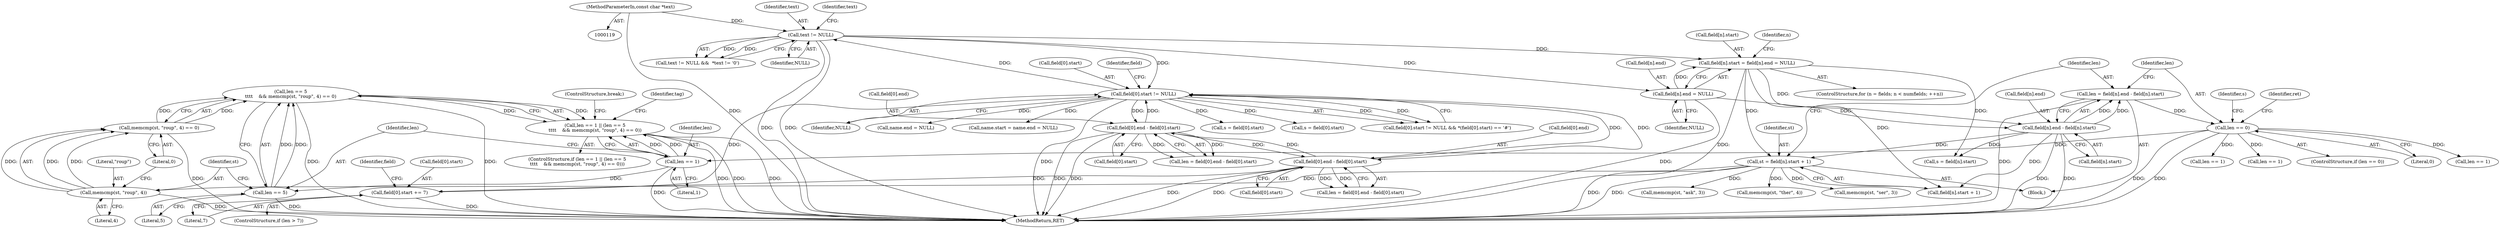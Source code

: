 digraph "0_libarchive_15bf44fd2c1ad0e3fd87048b3fcc90c4dcff1175@API" {
"1000468" [label="(Call,len == 5\n\t\t\t\t    && memcmp(st, \"roup\", 4) == 0)"];
"1000469" [label="(Call,len == 5)"];
"1000465" [label="(Call,len == 1)"];
"1000430" [label="(Call,len == 0)"];
"1000416" [label="(Call,len = field[n].end - field[n].start)"];
"1000418" [label="(Call,field[n].end - field[n].start)"];
"1000234" [label="(Call,field[n].end = NULL)"];
"1000171" [label="(Call,text != NULL)"];
"1000121" [label="(MethodParameterIn,const char *text)"];
"1000243" [label="(Call,field[0].start != NULL)"];
"1000693" [label="(Call,field[0].end - field[0].start)"];
"1000296" [label="(Call,field[0].end - field[0].start)"];
"1000337" [label="(Call,field[0].start += 7)"];
"1000228" [label="(Call,field[n].start = field[n].end = NULL)"];
"1000472" [label="(Call,memcmp(st, \"roup\", 4) == 0)"];
"1000473" [label="(Call,memcmp(st, \"roup\", 4))"];
"1000407" [label="(Call,st = field[n].start + 1)"];
"1000464" [label="(Call,len == 1 || (len == 5\n\t\t\t\t    && memcmp(st, \"roup\", 4) == 0))"];
"1000440" [label="(Identifier,s)"];
"1000429" [label="(ControlStructure,if (len == 0))"];
"1000477" [label="(Literal,0)"];
"1000493" [label="(Call,memcmp(st, \"ther\", 4))"];
"1000432" [label="(Literal,0)"];
"1000471" [label="(Literal,5)"];
"1000430" [label="(Call,len == 0)"];
"1000445" [label="(Call,len == 1)"];
"1000465" [label="(Call,len == 1)"];
"1000235" [label="(Call,field[n].end)"];
"1000249" [label="(Identifier,NULL)"];
"1000244" [label="(Call,field[0].start)"];
"1000302" [label="(Call,field[0].start)"];
"1000474" [label="(Identifier,st)"];
"1000343" [label="(Literal,7)"];
"1000693" [label="(Call,field[0].end - field[0].start)"];
"1000467" [label="(Literal,1)"];
"1000473" [label="(Call,memcmp(st, \"roup\", 4))"];
"1000121" [label="(MethodParameterIn,const char *text)"];
"1000419" [label="(Call,field[n].end)"];
"1000171" [label="(Call,text != NULL)"];
"1000338" [label="(Call,field[0].start)"];
"1000505" [label="(Call,len == 1)"];
"1000170" [label="(Call,text != NULL &&  *text != '\0')"];
"1000219" [label="(ControlStructure,for (n = fields; n < numfields; ++n))"];
"1000435" [label="(Identifier,ret)"];
"1000418" [label="(Call,field[n].end - field[n].start)"];
"1000277" [label="(Call,name.end = NULL)"];
"1000464" [label="(Call,len == 1 || (len == 5\n\t\t\t\t    && memcmp(st, \"roup\", 4) == 0))"];
"1000694" [label="(Call,field[0].end)"];
"1000355" [label="(Identifier,field)"];
"1000431" [label="(Identifier,len)"];
"1000333" [label="(ControlStructure,if (len > 7))"];
"1000468" [label="(Call,len == 5\n\t\t\t\t    && memcmp(st, \"roup\", 4) == 0)"];
"1000481" [label="(ControlStructure,break;)"];
"1000470" [label="(Identifier,len)"];
"1000417" [label="(Identifier,len)"];
"1000453" [label="(Call,memcmp(st, \"ser\", 3))"];
"1000337" [label="(Call,field[0].start += 7)"];
"1000273" [label="(Call,name.start = name.end = NULL)"];
"1000243" [label="(Call,field[0].start != NULL)"];
"1000240" [label="(Identifier,NULL)"];
"1000172" [label="(Identifier,text)"];
"1000254" [label="(Identifier,field)"];
"1000699" [label="(Call,field[0].start)"];
"1000513" [label="(Call,memcmp(st, \"ask\", 3))"];
"1000242" [label="(Call,field[0].start != NULL && *(field[0].start) == '#')"];
"1000409" [label="(Call,field[n].start + 1)"];
"1000294" [label="(Call,len = field[0].end - field[0].start)"];
"1000297" [label="(Call,field[0].end)"];
"1000691" [label="(Call,len = field[0].end - field[0].start)"];
"1000424" [label="(Call,field[n].start)"];
"1000173" [label="(Identifier,NULL)"];
"1000234" [label="(Call,field[n].end = NULL)"];
"1000229" [label="(Call,field[n].start)"];
"1000286" [label="(Block,)"];
"1000485" [label="(Call,len == 1)"];
"1000479" [label="(Identifier,tag)"];
"1000469" [label="(Call,len == 5)"];
"1000408" [label="(Identifier,st)"];
"1000463" [label="(ControlStructure,if (len == 1 || (len == 5\n\t\t\t\t    && memcmp(st, \"roup\", 4) == 0)))"];
"1000228" [label="(Call,field[n].start = field[n].end = NULL)"];
"1000296" [label="(Call,field[0].end - field[0].start)"];
"1000416" [label="(Call,len = field[n].end - field[n].start)"];
"1000227" [label="(Identifier,n)"];
"1000176" [label="(Identifier,text)"];
"1000476" [label="(Literal,4)"];
"1000407" [label="(Call,st = field[n].start + 1)"];
"1000287" [label="(Call,s = field[0].start)"];
"1000472" [label="(Call,memcmp(st, \"roup\", 4) == 0)"];
"1001007" [label="(MethodReturn,RET)"];
"1000466" [label="(Identifier,len)"];
"1000400" [label="(Call,s = field[n].start)"];
"1000684" [label="(Call,s = field[0].start)"];
"1000475" [label="(Literal,\"roup\")"];
"1000468" -> "1000464"  [label="AST: "];
"1000468" -> "1000469"  [label="CFG: "];
"1000468" -> "1000472"  [label="CFG: "];
"1000469" -> "1000468"  [label="AST: "];
"1000472" -> "1000468"  [label="AST: "];
"1000464" -> "1000468"  [label="CFG: "];
"1000468" -> "1001007"  [label="DDG: "];
"1000468" -> "1001007"  [label="DDG: "];
"1000468" -> "1000464"  [label="DDG: "];
"1000468" -> "1000464"  [label="DDG: "];
"1000469" -> "1000468"  [label="DDG: "];
"1000469" -> "1000468"  [label="DDG: "];
"1000472" -> "1000468"  [label="DDG: "];
"1000472" -> "1000468"  [label="DDG: "];
"1000469" -> "1000471"  [label="CFG: "];
"1000470" -> "1000469"  [label="AST: "];
"1000471" -> "1000469"  [label="AST: "];
"1000474" -> "1000469"  [label="CFG: "];
"1000469" -> "1001007"  [label="DDG: "];
"1000465" -> "1000469"  [label="DDG: "];
"1000465" -> "1000464"  [label="AST: "];
"1000465" -> "1000467"  [label="CFG: "];
"1000466" -> "1000465"  [label="AST: "];
"1000467" -> "1000465"  [label="AST: "];
"1000470" -> "1000465"  [label="CFG: "];
"1000464" -> "1000465"  [label="CFG: "];
"1000465" -> "1001007"  [label="DDG: "];
"1000465" -> "1000464"  [label="DDG: "];
"1000465" -> "1000464"  [label="DDG: "];
"1000430" -> "1000465"  [label="DDG: "];
"1000430" -> "1000429"  [label="AST: "];
"1000430" -> "1000432"  [label="CFG: "];
"1000431" -> "1000430"  [label="AST: "];
"1000432" -> "1000430"  [label="AST: "];
"1000435" -> "1000430"  [label="CFG: "];
"1000440" -> "1000430"  [label="CFG: "];
"1000430" -> "1001007"  [label="DDG: "];
"1000430" -> "1001007"  [label="DDG: "];
"1000416" -> "1000430"  [label="DDG: "];
"1000430" -> "1000445"  [label="DDG: "];
"1000430" -> "1000485"  [label="DDG: "];
"1000430" -> "1000505"  [label="DDG: "];
"1000416" -> "1000286"  [label="AST: "];
"1000416" -> "1000418"  [label="CFG: "];
"1000417" -> "1000416"  [label="AST: "];
"1000418" -> "1000416"  [label="AST: "];
"1000431" -> "1000416"  [label="CFG: "];
"1000416" -> "1001007"  [label="DDG: "];
"1000418" -> "1000416"  [label="DDG: "];
"1000418" -> "1000416"  [label="DDG: "];
"1000418" -> "1000424"  [label="CFG: "];
"1000419" -> "1000418"  [label="AST: "];
"1000424" -> "1000418"  [label="AST: "];
"1000418" -> "1001007"  [label="DDG: "];
"1000418" -> "1001007"  [label="DDG: "];
"1000418" -> "1000400"  [label="DDG: "];
"1000418" -> "1000407"  [label="DDG: "];
"1000418" -> "1000409"  [label="DDG: "];
"1000234" -> "1000418"  [label="DDG: "];
"1000228" -> "1000418"  [label="DDG: "];
"1000234" -> "1000228"  [label="AST: "];
"1000234" -> "1000240"  [label="CFG: "];
"1000235" -> "1000234"  [label="AST: "];
"1000240" -> "1000234"  [label="AST: "];
"1000228" -> "1000234"  [label="CFG: "];
"1000234" -> "1001007"  [label="DDG: "];
"1000234" -> "1000228"  [label="DDG: "];
"1000171" -> "1000234"  [label="DDG: "];
"1000171" -> "1000170"  [label="AST: "];
"1000171" -> "1000173"  [label="CFG: "];
"1000172" -> "1000171"  [label="AST: "];
"1000173" -> "1000171"  [label="AST: "];
"1000176" -> "1000171"  [label="CFG: "];
"1000170" -> "1000171"  [label="CFG: "];
"1000171" -> "1001007"  [label="DDG: "];
"1000171" -> "1001007"  [label="DDG: "];
"1000171" -> "1000170"  [label="DDG: "];
"1000171" -> "1000170"  [label="DDG: "];
"1000121" -> "1000171"  [label="DDG: "];
"1000243" -> "1000171"  [label="DDG: "];
"1000171" -> "1000228"  [label="DDG: "];
"1000171" -> "1000243"  [label="DDG: "];
"1000121" -> "1000119"  [label="AST: "];
"1000121" -> "1001007"  [label="DDG: "];
"1000243" -> "1000242"  [label="AST: "];
"1000243" -> "1000249"  [label="CFG: "];
"1000244" -> "1000243"  [label="AST: "];
"1000249" -> "1000243"  [label="AST: "];
"1000254" -> "1000243"  [label="CFG: "];
"1000242" -> "1000243"  [label="CFG: "];
"1000243" -> "1001007"  [label="DDG: "];
"1000243" -> "1000242"  [label="DDG: "];
"1000243" -> "1000242"  [label="DDG: "];
"1000693" -> "1000243"  [label="DDG: "];
"1000337" -> "1000243"  [label="DDG: "];
"1000296" -> "1000243"  [label="DDG: "];
"1000243" -> "1000273"  [label="DDG: "];
"1000243" -> "1000277"  [label="DDG: "];
"1000243" -> "1000287"  [label="DDG: "];
"1000243" -> "1000296"  [label="DDG: "];
"1000243" -> "1000684"  [label="DDG: "];
"1000243" -> "1000693"  [label="DDG: "];
"1000693" -> "1000691"  [label="AST: "];
"1000693" -> "1000699"  [label="CFG: "];
"1000694" -> "1000693"  [label="AST: "];
"1000699" -> "1000693"  [label="AST: "];
"1000691" -> "1000693"  [label="CFG: "];
"1000693" -> "1001007"  [label="DDG: "];
"1000693" -> "1001007"  [label="DDG: "];
"1000693" -> "1000296"  [label="DDG: "];
"1000693" -> "1000691"  [label="DDG: "];
"1000693" -> "1000691"  [label="DDG: "];
"1000296" -> "1000693"  [label="DDG: "];
"1000296" -> "1000294"  [label="AST: "];
"1000296" -> "1000302"  [label="CFG: "];
"1000297" -> "1000296"  [label="AST: "];
"1000302" -> "1000296"  [label="AST: "];
"1000294" -> "1000296"  [label="CFG: "];
"1000296" -> "1001007"  [label="DDG: "];
"1000296" -> "1001007"  [label="DDG: "];
"1000296" -> "1000294"  [label="DDG: "];
"1000296" -> "1000294"  [label="DDG: "];
"1000296" -> "1000337"  [label="DDG: "];
"1000337" -> "1000333"  [label="AST: "];
"1000337" -> "1000343"  [label="CFG: "];
"1000338" -> "1000337"  [label="AST: "];
"1000343" -> "1000337"  [label="AST: "];
"1000355" -> "1000337"  [label="CFG: "];
"1000337" -> "1001007"  [label="DDG: "];
"1000228" -> "1000219"  [label="AST: "];
"1000229" -> "1000228"  [label="AST: "];
"1000227" -> "1000228"  [label="CFG: "];
"1000228" -> "1001007"  [label="DDG: "];
"1000228" -> "1000400"  [label="DDG: "];
"1000228" -> "1000407"  [label="DDG: "];
"1000228" -> "1000409"  [label="DDG: "];
"1000472" -> "1000477"  [label="CFG: "];
"1000473" -> "1000472"  [label="AST: "];
"1000477" -> "1000472"  [label="AST: "];
"1000472" -> "1001007"  [label="DDG: "];
"1000473" -> "1000472"  [label="DDG: "];
"1000473" -> "1000472"  [label="DDG: "];
"1000473" -> "1000472"  [label="DDG: "];
"1000473" -> "1000476"  [label="CFG: "];
"1000474" -> "1000473"  [label="AST: "];
"1000475" -> "1000473"  [label="AST: "];
"1000476" -> "1000473"  [label="AST: "];
"1000477" -> "1000473"  [label="CFG: "];
"1000473" -> "1001007"  [label="DDG: "];
"1000407" -> "1000473"  [label="DDG: "];
"1000407" -> "1000286"  [label="AST: "];
"1000407" -> "1000409"  [label="CFG: "];
"1000408" -> "1000407"  [label="AST: "];
"1000409" -> "1000407"  [label="AST: "];
"1000417" -> "1000407"  [label="CFG: "];
"1000407" -> "1001007"  [label="DDG: "];
"1000407" -> "1001007"  [label="DDG: "];
"1000407" -> "1000453"  [label="DDG: "];
"1000407" -> "1000493"  [label="DDG: "];
"1000407" -> "1000513"  [label="DDG: "];
"1000464" -> "1000463"  [label="AST: "];
"1000479" -> "1000464"  [label="CFG: "];
"1000481" -> "1000464"  [label="CFG: "];
"1000464" -> "1001007"  [label="DDG: "];
"1000464" -> "1001007"  [label="DDG: "];
"1000464" -> "1001007"  [label="DDG: "];
}
